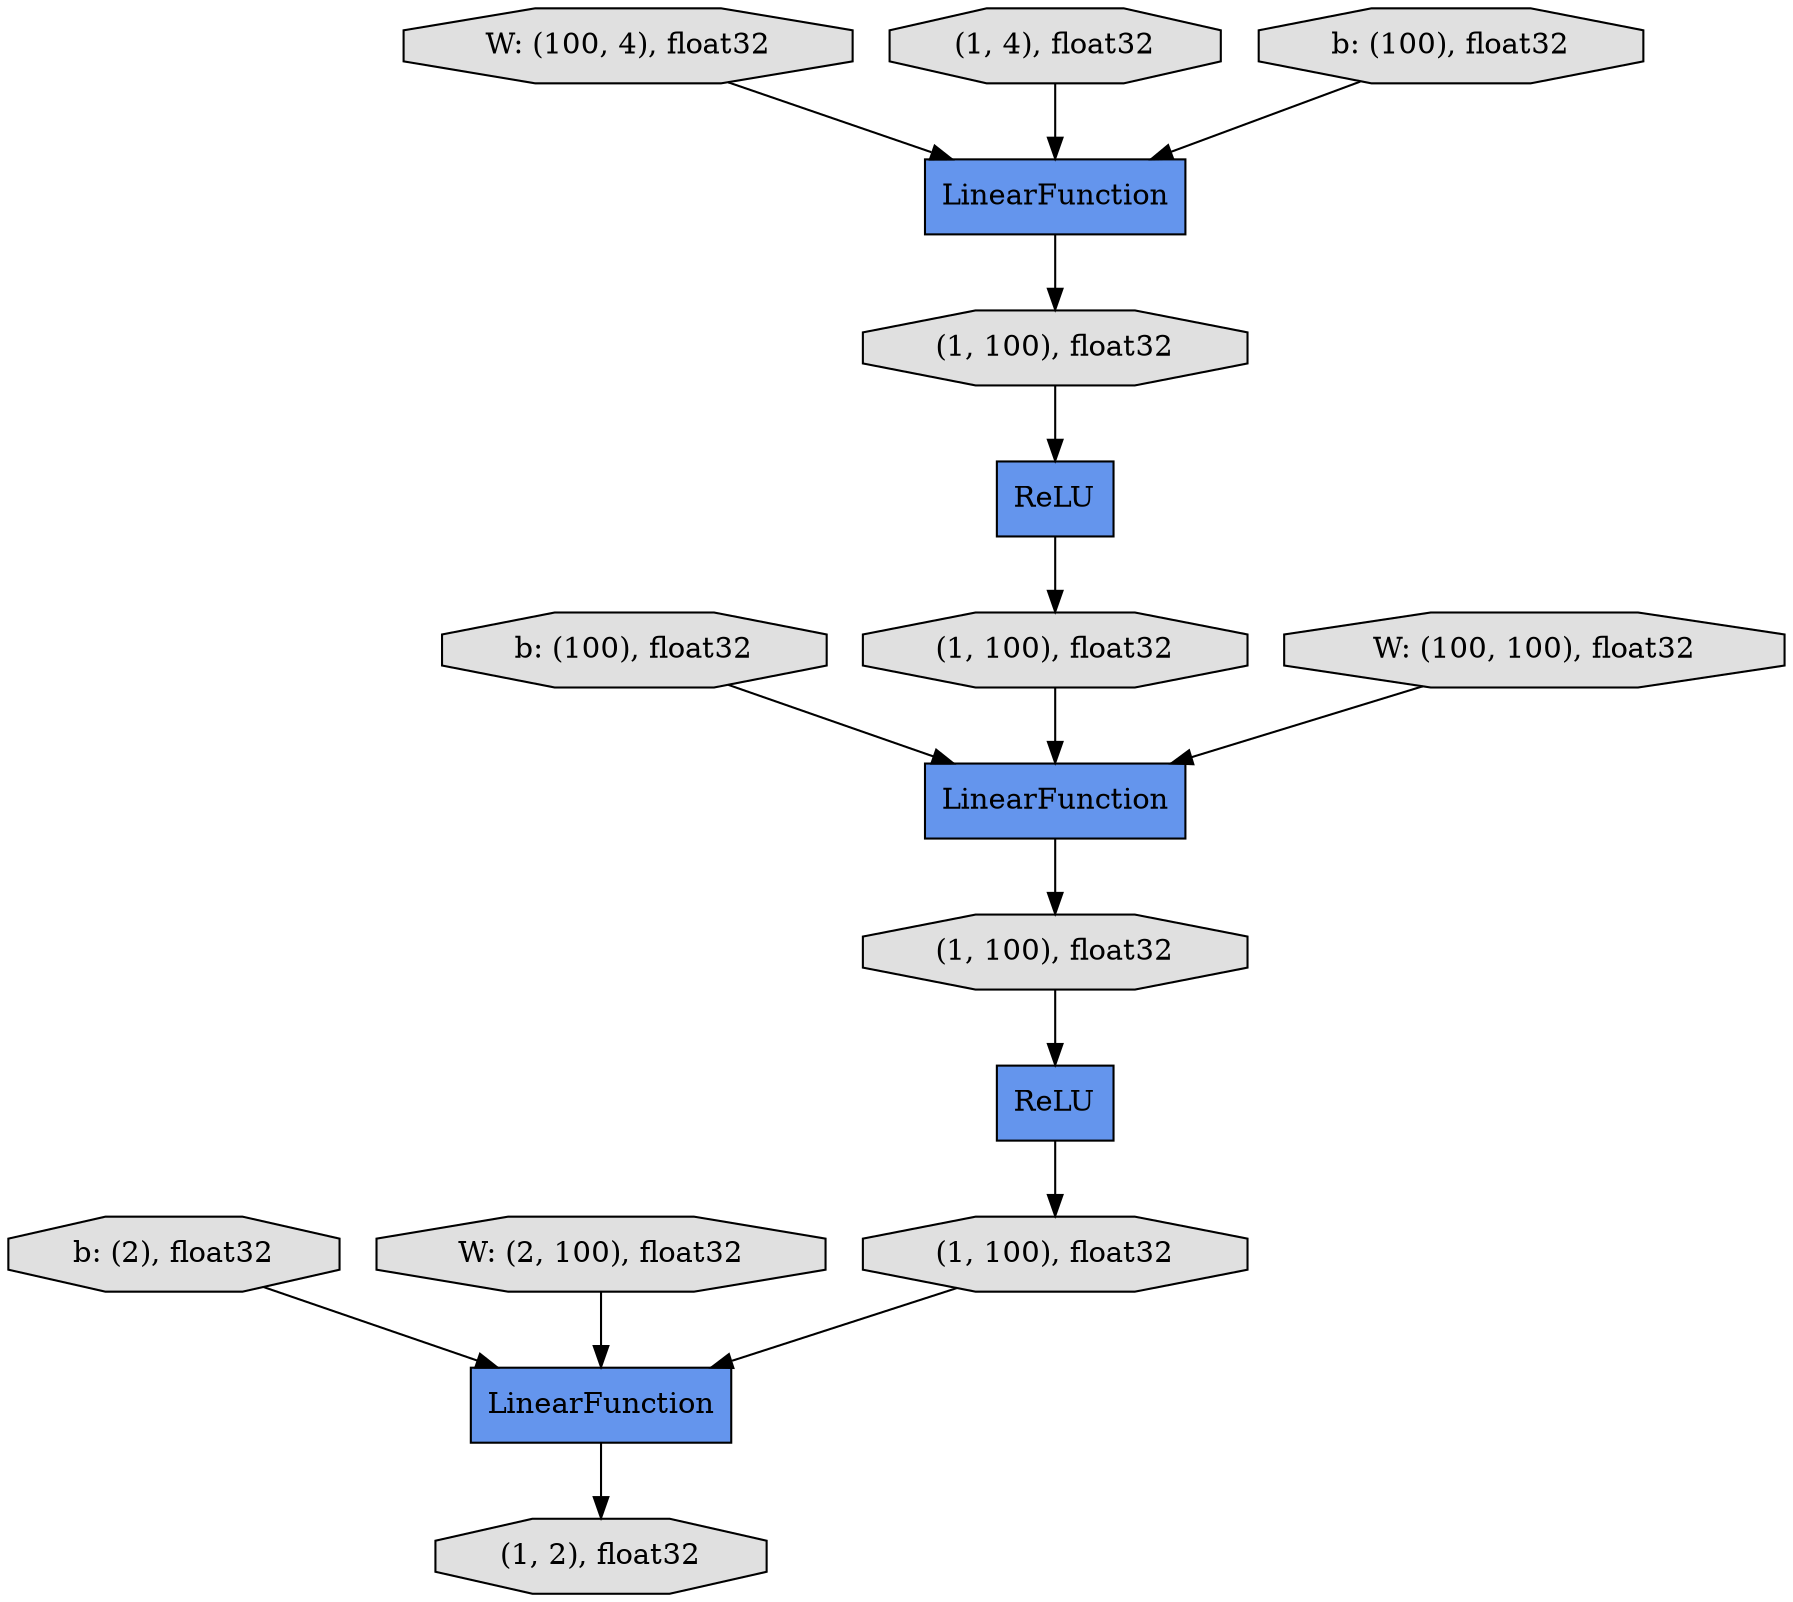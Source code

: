 digraph graphname{rankdir=TB;140507532886592 [label="(1, 100), float32",shape="octagon",fillcolor="#E0E0E0",style="filled"];140507532886144 [label="ReLU",shape="record",fillcolor="#6495ED",style="filled"];140507532807304 [label="b: (100), float32",shape="octagon",fillcolor="#E0E0E0",style="filled"];140507532886200 [label="(1, 100), float32",shape="octagon",fillcolor="#E0E0E0",style="filled"];140508220131032 [label="LinearFunction",shape="record",fillcolor="#6495ED",style="filled"];140507879023000 [label="W: (100, 4), float32",shape="octagon",fillcolor="#E0E0E0",style="filled"];140507532807920 [label="b: (2), float32",shape="octagon",fillcolor="#E0E0E0",style="filled"];140507783044344 [label="(1, 4), float32",shape="octagon",fillcolor="#E0E0E0",style="filled"];140507532886480 [label="(1, 2), float32",shape="octagon",fillcolor="#E0E0E0",style="filled"];140507532886312 [label="(1, 100), float32",shape="octagon",fillcolor="#E0E0E0",style="filled"];140507532807528 [label="LinearFunction",shape="record",fillcolor="#6495ED",style="filled"];140507532807024 [label="W: (100, 100), float32",shape="octagon",fillcolor="#E0E0E0",style="filled"];140507532886424 [label="(1, 100), float32",shape="octagon",fillcolor="#E0E0E0",style="filled"];140507532806632 [label="b: (100), float32",shape="octagon",fillcolor="#E0E0E0",style="filled"];140507532807640 [label="W: (2, 100), float32",shape="octagon",fillcolor="#E0E0E0",style="filled"];140507783043560 [label="ReLU",shape="record",fillcolor="#6495ED",style="filled"];140508220196344 [label="LinearFunction",shape="record",fillcolor="#6495ED",style="filled"];140508220196344 -> 140507532886200;140507532807920 -> 140507532807528;140507532886312 -> 140508220131032;140507532807304 -> 140508220131032;140507532886200 -> 140507783043560;140507879023000 -> 140508220196344;140508220131032 -> 140507532886424;140507783044344 -> 140508220196344;140507532807640 -> 140507532807528;140507783043560 -> 140507532886312;140507532886592 -> 140507532807528;140507532807528 -> 140507532886480;140507532806632 -> 140508220196344;140507532886424 -> 140507532886144;140507532807024 -> 140508220131032;140507532886144 -> 140507532886592;}